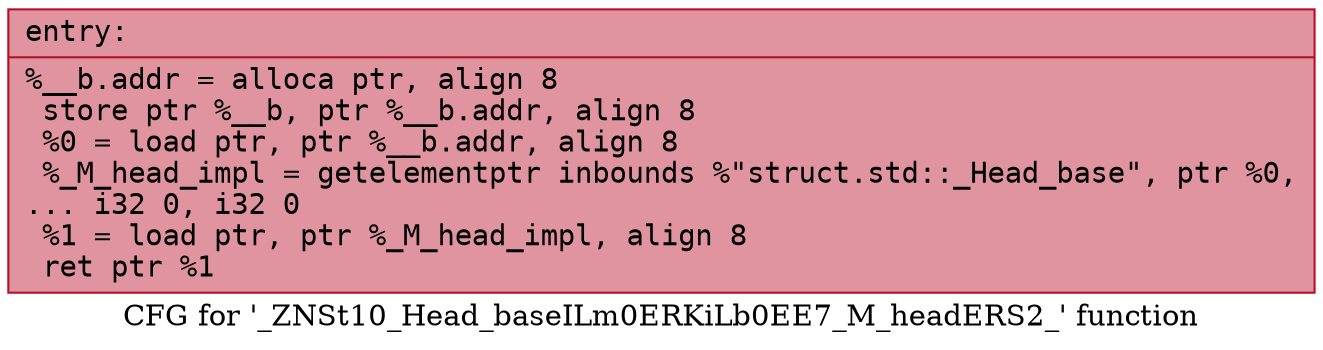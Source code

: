 digraph "CFG for '_ZNSt10_Head_baseILm0ERKiLb0EE7_M_headERS2_' function" {
	label="CFG for '_ZNSt10_Head_baseILm0ERKiLb0EE7_M_headERS2_' function";

	Node0x55ba30572940 [shape=record,color="#b70d28ff", style=filled, fillcolor="#b70d2870" fontname="Courier",label="{entry:\l|  %__b.addr = alloca ptr, align 8\l  store ptr %__b, ptr %__b.addr, align 8\l  %0 = load ptr, ptr %__b.addr, align 8\l  %_M_head_impl = getelementptr inbounds %\"struct.std::_Head_base\", ptr %0,\l... i32 0, i32 0\l  %1 = load ptr, ptr %_M_head_impl, align 8\l  ret ptr %1\l}"];
}
